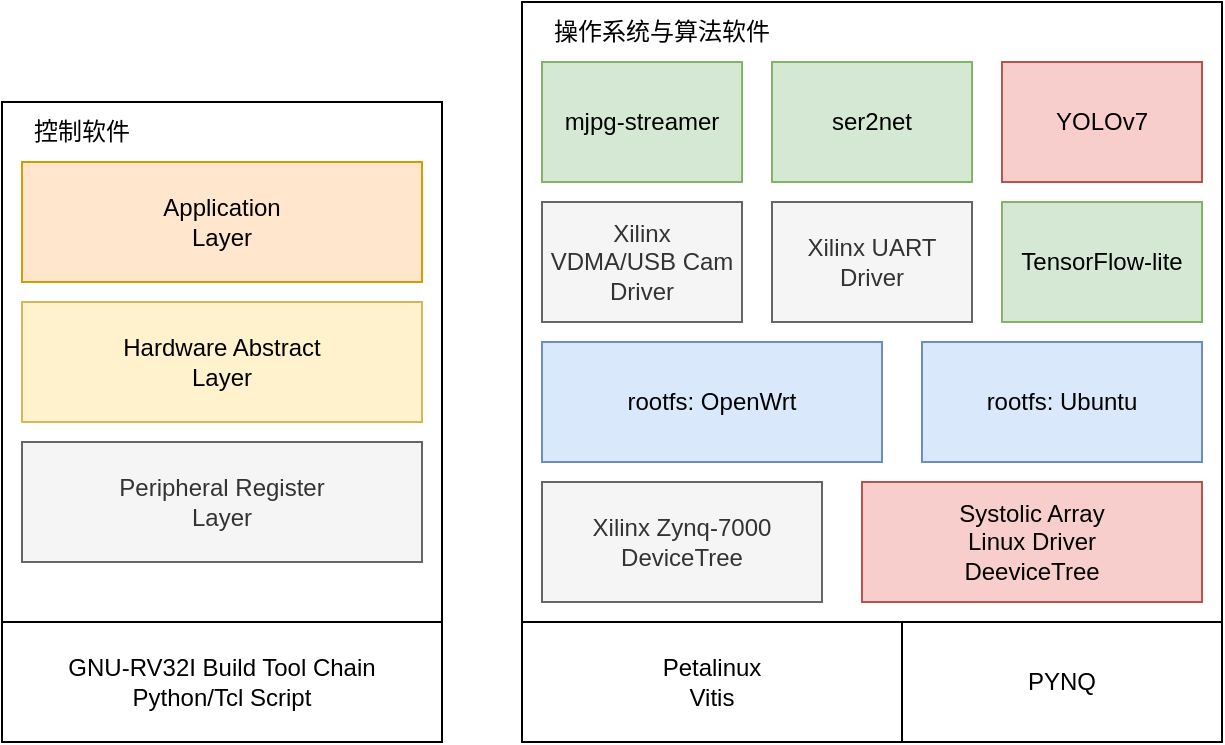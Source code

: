 <mxfile>
    <diagram id="lb_o4_DDi8CCLggAYfoU" name="第 1 页">
        <mxGraphModel dx="762" dy="574" grid="1" gridSize="10" guides="1" tooltips="1" connect="1" arrows="1" fold="1" page="1" pageScale="1" pageWidth="1169" pageHeight="1654" math="0" shadow="0">
            <root>
                <mxCell id="0"/>
                <mxCell id="1" parent="0"/>
                <mxCell id="2" value="" style="rounded=0;whiteSpace=wrap;html=1;" parent="1" vertex="1">
                    <mxGeometry x="280" y="330" width="220" height="320" as="geometry"/>
                </mxCell>
                <mxCell id="3" value="" style="rounded=0;whiteSpace=wrap;html=1;" parent="1" vertex="1">
                    <mxGeometry x="540" y="280" width="350" height="370" as="geometry"/>
                </mxCell>
                <mxCell id="4" value="控制软件" style="text;html=1;strokeColor=none;fillColor=none;align=center;verticalAlign=middle;whiteSpace=wrap;rounded=0;" parent="1" vertex="1">
                    <mxGeometry x="290" y="330" width="60" height="30" as="geometry"/>
                </mxCell>
                <mxCell id="6" value="操作系统与算法软件" style="text;html=1;strokeColor=none;fillColor=none;align=center;verticalAlign=middle;whiteSpace=wrap;rounded=0;" parent="1" vertex="1">
                    <mxGeometry x="550" y="280" width="120" height="30" as="geometry"/>
                </mxCell>
                <mxCell id="17" value="Peripheral Register&lt;br&gt;Layer" style="rounded=0;whiteSpace=wrap;html=1;fillColor=#f5f5f5;fontColor=#333333;strokeColor=#666666;" parent="1" vertex="1">
                    <mxGeometry x="290" y="500" width="200" height="60" as="geometry"/>
                </mxCell>
                <mxCell id="18" value="Hardware Abstract&lt;br&gt;Layer" style="rounded=0;whiteSpace=wrap;html=1;fillColor=#fff2cc;strokeColor=#d6b656;" parent="1" vertex="1">
                    <mxGeometry x="290" y="430" width="200" height="60" as="geometry"/>
                </mxCell>
                <mxCell id="20" value="Application&lt;br&gt;Layer" style="rounded=0;whiteSpace=wrap;html=1;fillColor=#ffe6cc;strokeColor=#d79b00;" parent="1" vertex="1">
                    <mxGeometry x="290" y="360" width="200" height="60" as="geometry"/>
                </mxCell>
                <mxCell id="21" value="GNU-RV32I Build Tool Chain&lt;br&gt;Python/Tcl Script" style="rounded=0;whiteSpace=wrap;html=1;" vertex="1" parent="1">
                    <mxGeometry x="280" y="590" width="220" height="60" as="geometry"/>
                </mxCell>
                <mxCell id="22" value="mjpg-streamer" style="rounded=0;whiteSpace=wrap;html=1;fillColor=#d5e8d4;strokeColor=#82b366;" vertex="1" parent="1">
                    <mxGeometry x="550" y="310" width="100" height="60" as="geometry"/>
                </mxCell>
                <mxCell id="23" value="rootfs: Ubuntu" style="rounded=0;whiteSpace=wrap;html=1;fillColor=#dae8fc;strokeColor=#6c8ebf;" vertex="1" parent="1">
                    <mxGeometry x="740" y="450" width="140" height="60" as="geometry"/>
                </mxCell>
                <mxCell id="25" value="Petalinux&lt;br&gt;Vitis" style="rounded=0;whiteSpace=wrap;html=1;" vertex="1" parent="1">
                    <mxGeometry x="540" y="590" width="190" height="60" as="geometry"/>
                </mxCell>
                <mxCell id="26" value="PYNQ" style="rounded=0;whiteSpace=wrap;html=1;" vertex="1" parent="1">
                    <mxGeometry x="730" y="590" width="160" height="60" as="geometry"/>
                </mxCell>
                <mxCell id="27" value="rootfs: OpenWrt" style="rounded=0;whiteSpace=wrap;html=1;fillColor=#dae8fc;strokeColor=#6c8ebf;" vertex="1" parent="1">
                    <mxGeometry x="550" y="450" width="170" height="60" as="geometry"/>
                </mxCell>
                <mxCell id="28" value="ser2net" style="rounded=0;whiteSpace=wrap;html=1;fillColor=#d5e8d4;strokeColor=#82b366;" vertex="1" parent="1">
                    <mxGeometry x="665" y="310" width="100" height="60" as="geometry"/>
                </mxCell>
                <mxCell id="29" value="YOLOv7" style="rounded=0;whiteSpace=wrap;html=1;fillColor=#f8cecc;strokeColor=#b85450;" vertex="1" parent="1">
                    <mxGeometry x="780" y="310" width="100" height="60" as="geometry"/>
                </mxCell>
                <mxCell id="30" value="Xilinx&lt;br&gt;VDMA/USB Cam&lt;br&gt;Driver" style="rounded=0;whiteSpace=wrap;html=1;fillColor=#f5f5f5;strokeColor=#666666;fontColor=#333333;" vertex="1" parent="1">
                    <mxGeometry x="550" y="380" width="100" height="60" as="geometry"/>
                </mxCell>
                <mxCell id="31" value="Xilinx UART&lt;br&gt;Driver" style="rounded=0;whiteSpace=wrap;html=1;fillColor=#f5f5f5;strokeColor=#666666;fontColor=#333333;" vertex="1" parent="1">
                    <mxGeometry x="665" y="380" width="100" height="60" as="geometry"/>
                </mxCell>
                <mxCell id="32" value="TensorFlow-lite" style="rounded=0;whiteSpace=wrap;html=1;fillColor=#d5e8d4;strokeColor=#82b366;" vertex="1" parent="1">
                    <mxGeometry x="780" y="380" width="100" height="60" as="geometry"/>
                </mxCell>
                <mxCell id="33" value="Systolic Array&lt;br&gt;Linux Driver&lt;br&gt;DeeviceTree" style="rounded=0;whiteSpace=wrap;html=1;fillColor=#f8cecc;strokeColor=#b85450;" vertex="1" parent="1">
                    <mxGeometry x="710" y="520" width="170" height="60" as="geometry"/>
                </mxCell>
                <mxCell id="34" value="Xilinx Zynq-7000&lt;br&gt;DeviceTree" style="rounded=0;whiteSpace=wrap;html=1;fillColor=#f5f5f5;strokeColor=#666666;fontColor=#333333;" vertex="1" parent="1">
                    <mxGeometry x="550" y="520" width="140" height="60" as="geometry"/>
                </mxCell>
            </root>
        </mxGraphModel>
    </diagram>
</mxfile>